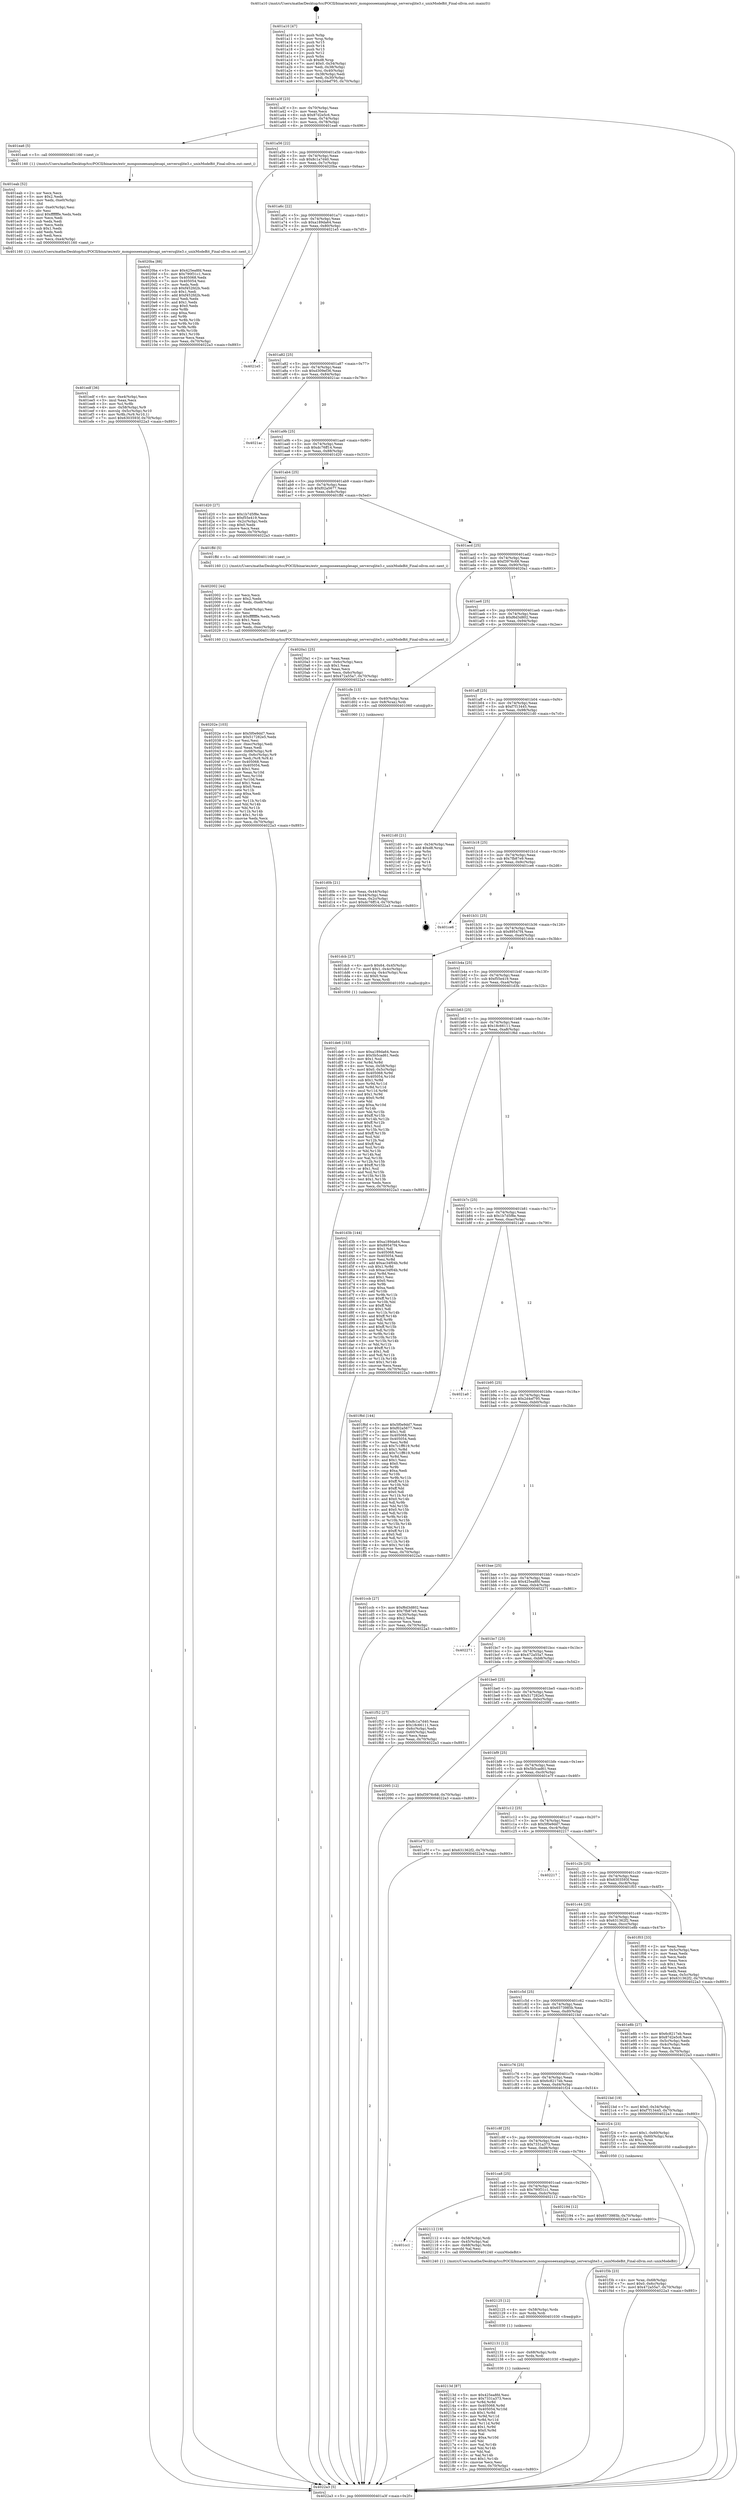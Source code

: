 digraph "0x401a10" {
  label = "0x401a10 (/mnt/c/Users/mathe/Desktop/tcc/POCII/binaries/extr_mongooseexamplesapi_serversqlite3.c_unixModeBit_Final-ollvm.out::main(0))"
  labelloc = "t"
  node[shape=record]

  Entry [label="",width=0.3,height=0.3,shape=circle,fillcolor=black,style=filled]
  "0x401a3f" [label="{
     0x401a3f [23]\l
     | [instrs]\l
     &nbsp;&nbsp;0x401a3f \<+3\>: mov -0x70(%rbp),%eax\l
     &nbsp;&nbsp;0x401a42 \<+2\>: mov %eax,%ecx\l
     &nbsp;&nbsp;0x401a44 \<+6\>: sub $0x87d2e5c6,%ecx\l
     &nbsp;&nbsp;0x401a4a \<+3\>: mov %eax,-0x74(%rbp)\l
     &nbsp;&nbsp;0x401a4d \<+3\>: mov %ecx,-0x78(%rbp)\l
     &nbsp;&nbsp;0x401a50 \<+6\>: je 0000000000401ea6 \<main+0x496\>\l
  }"]
  "0x401ea6" [label="{
     0x401ea6 [5]\l
     | [instrs]\l
     &nbsp;&nbsp;0x401ea6 \<+5\>: call 0000000000401160 \<next_i\>\l
     | [calls]\l
     &nbsp;&nbsp;0x401160 \{1\} (/mnt/c/Users/mathe/Desktop/tcc/POCII/binaries/extr_mongooseexamplesapi_serversqlite3.c_unixModeBit_Final-ollvm.out::next_i)\l
  }"]
  "0x401a56" [label="{
     0x401a56 [22]\l
     | [instrs]\l
     &nbsp;&nbsp;0x401a56 \<+5\>: jmp 0000000000401a5b \<main+0x4b\>\l
     &nbsp;&nbsp;0x401a5b \<+3\>: mov -0x74(%rbp),%eax\l
     &nbsp;&nbsp;0x401a5e \<+5\>: sub $0x8c1a7d40,%eax\l
     &nbsp;&nbsp;0x401a63 \<+3\>: mov %eax,-0x7c(%rbp)\l
     &nbsp;&nbsp;0x401a66 \<+6\>: je 00000000004020ba \<main+0x6aa\>\l
  }"]
  Exit [label="",width=0.3,height=0.3,shape=circle,fillcolor=black,style=filled,peripheries=2]
  "0x4020ba" [label="{
     0x4020ba [88]\l
     | [instrs]\l
     &nbsp;&nbsp;0x4020ba \<+5\>: mov $0x425ea8fd,%eax\l
     &nbsp;&nbsp;0x4020bf \<+5\>: mov $0x790f31c1,%ecx\l
     &nbsp;&nbsp;0x4020c4 \<+7\>: mov 0x405068,%edx\l
     &nbsp;&nbsp;0x4020cb \<+7\>: mov 0x405054,%esi\l
     &nbsp;&nbsp;0x4020d2 \<+2\>: mov %edx,%edi\l
     &nbsp;&nbsp;0x4020d4 \<+6\>: sub $0xf452fd2b,%edi\l
     &nbsp;&nbsp;0x4020da \<+3\>: sub $0x1,%edi\l
     &nbsp;&nbsp;0x4020dd \<+6\>: add $0xf452fd2b,%edi\l
     &nbsp;&nbsp;0x4020e3 \<+3\>: imul %edi,%edx\l
     &nbsp;&nbsp;0x4020e6 \<+3\>: and $0x1,%edx\l
     &nbsp;&nbsp;0x4020e9 \<+3\>: cmp $0x0,%edx\l
     &nbsp;&nbsp;0x4020ec \<+4\>: sete %r8b\l
     &nbsp;&nbsp;0x4020f0 \<+3\>: cmp $0xa,%esi\l
     &nbsp;&nbsp;0x4020f3 \<+4\>: setl %r9b\l
     &nbsp;&nbsp;0x4020f7 \<+3\>: mov %r8b,%r10b\l
     &nbsp;&nbsp;0x4020fa \<+3\>: and %r9b,%r10b\l
     &nbsp;&nbsp;0x4020fd \<+3\>: xor %r9b,%r8b\l
     &nbsp;&nbsp;0x402100 \<+3\>: or %r8b,%r10b\l
     &nbsp;&nbsp;0x402103 \<+4\>: test $0x1,%r10b\l
     &nbsp;&nbsp;0x402107 \<+3\>: cmovne %ecx,%eax\l
     &nbsp;&nbsp;0x40210a \<+3\>: mov %eax,-0x70(%rbp)\l
     &nbsp;&nbsp;0x40210d \<+5\>: jmp 00000000004022a3 \<main+0x893\>\l
  }"]
  "0x401a6c" [label="{
     0x401a6c [22]\l
     | [instrs]\l
     &nbsp;&nbsp;0x401a6c \<+5\>: jmp 0000000000401a71 \<main+0x61\>\l
     &nbsp;&nbsp;0x401a71 \<+3\>: mov -0x74(%rbp),%eax\l
     &nbsp;&nbsp;0x401a74 \<+5\>: sub $0xa189da64,%eax\l
     &nbsp;&nbsp;0x401a79 \<+3\>: mov %eax,-0x80(%rbp)\l
     &nbsp;&nbsp;0x401a7c \<+6\>: je 00000000004021e5 \<main+0x7d5\>\l
  }"]
  "0x40213d" [label="{
     0x40213d [87]\l
     | [instrs]\l
     &nbsp;&nbsp;0x40213d \<+5\>: mov $0x425ea8fd,%esi\l
     &nbsp;&nbsp;0x402142 \<+5\>: mov $0x7331a373,%ecx\l
     &nbsp;&nbsp;0x402147 \<+3\>: xor %r8d,%r8d\l
     &nbsp;&nbsp;0x40214a \<+8\>: mov 0x405068,%r9d\l
     &nbsp;&nbsp;0x402152 \<+8\>: mov 0x405054,%r10d\l
     &nbsp;&nbsp;0x40215a \<+4\>: sub $0x1,%r8d\l
     &nbsp;&nbsp;0x40215e \<+3\>: mov %r9d,%r11d\l
     &nbsp;&nbsp;0x402161 \<+3\>: add %r8d,%r11d\l
     &nbsp;&nbsp;0x402164 \<+4\>: imul %r11d,%r9d\l
     &nbsp;&nbsp;0x402168 \<+4\>: and $0x1,%r9d\l
     &nbsp;&nbsp;0x40216c \<+4\>: cmp $0x0,%r9d\l
     &nbsp;&nbsp;0x402170 \<+3\>: sete %al\l
     &nbsp;&nbsp;0x402173 \<+4\>: cmp $0xa,%r10d\l
     &nbsp;&nbsp;0x402177 \<+3\>: setl %bl\l
     &nbsp;&nbsp;0x40217a \<+3\>: mov %al,%r14b\l
     &nbsp;&nbsp;0x40217d \<+3\>: and %bl,%r14b\l
     &nbsp;&nbsp;0x402180 \<+2\>: xor %bl,%al\l
     &nbsp;&nbsp;0x402182 \<+3\>: or %al,%r14b\l
     &nbsp;&nbsp;0x402185 \<+4\>: test $0x1,%r14b\l
     &nbsp;&nbsp;0x402189 \<+3\>: cmovne %ecx,%esi\l
     &nbsp;&nbsp;0x40218c \<+3\>: mov %esi,-0x70(%rbp)\l
     &nbsp;&nbsp;0x40218f \<+5\>: jmp 00000000004022a3 \<main+0x893\>\l
  }"]
  "0x4021e5" [label="{
     0x4021e5\l
  }", style=dashed]
  "0x401a82" [label="{
     0x401a82 [25]\l
     | [instrs]\l
     &nbsp;&nbsp;0x401a82 \<+5\>: jmp 0000000000401a87 \<main+0x77\>\l
     &nbsp;&nbsp;0x401a87 \<+3\>: mov -0x74(%rbp),%eax\l
     &nbsp;&nbsp;0x401a8a \<+5\>: sub $0xd309ef36,%eax\l
     &nbsp;&nbsp;0x401a8f \<+6\>: mov %eax,-0x84(%rbp)\l
     &nbsp;&nbsp;0x401a95 \<+6\>: je 00000000004021ac \<main+0x79c\>\l
  }"]
  "0x402131" [label="{
     0x402131 [12]\l
     | [instrs]\l
     &nbsp;&nbsp;0x402131 \<+4\>: mov -0x68(%rbp),%rdx\l
     &nbsp;&nbsp;0x402135 \<+3\>: mov %rdx,%rdi\l
     &nbsp;&nbsp;0x402138 \<+5\>: call 0000000000401030 \<free@plt\>\l
     | [calls]\l
     &nbsp;&nbsp;0x401030 \{1\} (unknown)\l
  }"]
  "0x4021ac" [label="{
     0x4021ac\l
  }", style=dashed]
  "0x401a9b" [label="{
     0x401a9b [25]\l
     | [instrs]\l
     &nbsp;&nbsp;0x401a9b \<+5\>: jmp 0000000000401aa0 \<main+0x90\>\l
     &nbsp;&nbsp;0x401aa0 \<+3\>: mov -0x74(%rbp),%eax\l
     &nbsp;&nbsp;0x401aa3 \<+5\>: sub $0xdc76ff14,%eax\l
     &nbsp;&nbsp;0x401aa8 \<+6\>: mov %eax,-0x88(%rbp)\l
     &nbsp;&nbsp;0x401aae \<+6\>: je 0000000000401d20 \<main+0x310\>\l
  }"]
  "0x402125" [label="{
     0x402125 [12]\l
     | [instrs]\l
     &nbsp;&nbsp;0x402125 \<+4\>: mov -0x58(%rbp),%rdx\l
     &nbsp;&nbsp;0x402129 \<+3\>: mov %rdx,%rdi\l
     &nbsp;&nbsp;0x40212c \<+5\>: call 0000000000401030 \<free@plt\>\l
     | [calls]\l
     &nbsp;&nbsp;0x401030 \{1\} (unknown)\l
  }"]
  "0x401d20" [label="{
     0x401d20 [27]\l
     | [instrs]\l
     &nbsp;&nbsp;0x401d20 \<+5\>: mov $0x1b7d5f8e,%eax\l
     &nbsp;&nbsp;0x401d25 \<+5\>: mov $0xf55e419,%ecx\l
     &nbsp;&nbsp;0x401d2a \<+3\>: mov -0x2c(%rbp),%edx\l
     &nbsp;&nbsp;0x401d2d \<+3\>: cmp $0x0,%edx\l
     &nbsp;&nbsp;0x401d30 \<+3\>: cmove %ecx,%eax\l
     &nbsp;&nbsp;0x401d33 \<+3\>: mov %eax,-0x70(%rbp)\l
     &nbsp;&nbsp;0x401d36 \<+5\>: jmp 00000000004022a3 \<main+0x893\>\l
  }"]
  "0x401ab4" [label="{
     0x401ab4 [25]\l
     | [instrs]\l
     &nbsp;&nbsp;0x401ab4 \<+5\>: jmp 0000000000401ab9 \<main+0xa9\>\l
     &nbsp;&nbsp;0x401ab9 \<+3\>: mov -0x74(%rbp),%eax\l
     &nbsp;&nbsp;0x401abc \<+5\>: sub $0xf02a5677,%eax\l
     &nbsp;&nbsp;0x401ac1 \<+6\>: mov %eax,-0x8c(%rbp)\l
     &nbsp;&nbsp;0x401ac7 \<+6\>: je 0000000000401ffd \<main+0x5ed\>\l
  }"]
  "0x401cc1" [label="{
     0x401cc1\l
  }", style=dashed]
  "0x401ffd" [label="{
     0x401ffd [5]\l
     | [instrs]\l
     &nbsp;&nbsp;0x401ffd \<+5\>: call 0000000000401160 \<next_i\>\l
     | [calls]\l
     &nbsp;&nbsp;0x401160 \{1\} (/mnt/c/Users/mathe/Desktop/tcc/POCII/binaries/extr_mongooseexamplesapi_serversqlite3.c_unixModeBit_Final-ollvm.out::next_i)\l
  }"]
  "0x401acd" [label="{
     0x401acd [25]\l
     | [instrs]\l
     &nbsp;&nbsp;0x401acd \<+5\>: jmp 0000000000401ad2 \<main+0xc2\>\l
     &nbsp;&nbsp;0x401ad2 \<+3\>: mov -0x74(%rbp),%eax\l
     &nbsp;&nbsp;0x401ad5 \<+5\>: sub $0xf3976c68,%eax\l
     &nbsp;&nbsp;0x401ada \<+6\>: mov %eax,-0x90(%rbp)\l
     &nbsp;&nbsp;0x401ae0 \<+6\>: je 00000000004020a1 \<main+0x691\>\l
  }"]
  "0x402112" [label="{
     0x402112 [19]\l
     | [instrs]\l
     &nbsp;&nbsp;0x402112 \<+4\>: mov -0x58(%rbp),%rdi\l
     &nbsp;&nbsp;0x402116 \<+3\>: mov -0x45(%rbp),%al\l
     &nbsp;&nbsp;0x402119 \<+4\>: mov -0x68(%rbp),%rdx\l
     &nbsp;&nbsp;0x40211d \<+3\>: movzbl %al,%esi\l
     &nbsp;&nbsp;0x402120 \<+5\>: call 0000000000401240 \<unixModeBit\>\l
     | [calls]\l
     &nbsp;&nbsp;0x401240 \{1\} (/mnt/c/Users/mathe/Desktop/tcc/POCII/binaries/extr_mongooseexamplesapi_serversqlite3.c_unixModeBit_Final-ollvm.out::unixModeBit)\l
  }"]
  "0x4020a1" [label="{
     0x4020a1 [25]\l
     | [instrs]\l
     &nbsp;&nbsp;0x4020a1 \<+2\>: xor %eax,%eax\l
     &nbsp;&nbsp;0x4020a3 \<+3\>: mov -0x6c(%rbp),%ecx\l
     &nbsp;&nbsp;0x4020a6 \<+3\>: sub $0x1,%eax\l
     &nbsp;&nbsp;0x4020a9 \<+2\>: sub %eax,%ecx\l
     &nbsp;&nbsp;0x4020ab \<+3\>: mov %ecx,-0x6c(%rbp)\l
     &nbsp;&nbsp;0x4020ae \<+7\>: movl $0x472a55a7,-0x70(%rbp)\l
     &nbsp;&nbsp;0x4020b5 \<+5\>: jmp 00000000004022a3 \<main+0x893\>\l
  }"]
  "0x401ae6" [label="{
     0x401ae6 [25]\l
     | [instrs]\l
     &nbsp;&nbsp;0x401ae6 \<+5\>: jmp 0000000000401aeb \<main+0xdb\>\l
     &nbsp;&nbsp;0x401aeb \<+3\>: mov -0x74(%rbp),%eax\l
     &nbsp;&nbsp;0x401aee \<+5\>: sub $0xf6d3d802,%eax\l
     &nbsp;&nbsp;0x401af3 \<+6\>: mov %eax,-0x94(%rbp)\l
     &nbsp;&nbsp;0x401af9 \<+6\>: je 0000000000401cfe \<main+0x2ee\>\l
  }"]
  "0x401ca8" [label="{
     0x401ca8 [25]\l
     | [instrs]\l
     &nbsp;&nbsp;0x401ca8 \<+5\>: jmp 0000000000401cad \<main+0x29d\>\l
     &nbsp;&nbsp;0x401cad \<+3\>: mov -0x74(%rbp),%eax\l
     &nbsp;&nbsp;0x401cb0 \<+5\>: sub $0x790f31c1,%eax\l
     &nbsp;&nbsp;0x401cb5 \<+6\>: mov %eax,-0xdc(%rbp)\l
     &nbsp;&nbsp;0x401cbb \<+6\>: je 0000000000402112 \<main+0x702\>\l
  }"]
  "0x401cfe" [label="{
     0x401cfe [13]\l
     | [instrs]\l
     &nbsp;&nbsp;0x401cfe \<+4\>: mov -0x40(%rbp),%rax\l
     &nbsp;&nbsp;0x401d02 \<+4\>: mov 0x8(%rax),%rdi\l
     &nbsp;&nbsp;0x401d06 \<+5\>: call 0000000000401060 \<atoi@plt\>\l
     | [calls]\l
     &nbsp;&nbsp;0x401060 \{1\} (unknown)\l
  }"]
  "0x401aff" [label="{
     0x401aff [25]\l
     | [instrs]\l
     &nbsp;&nbsp;0x401aff \<+5\>: jmp 0000000000401b04 \<main+0xf4\>\l
     &nbsp;&nbsp;0x401b04 \<+3\>: mov -0x74(%rbp),%eax\l
     &nbsp;&nbsp;0x401b07 \<+5\>: sub $0xf7f13445,%eax\l
     &nbsp;&nbsp;0x401b0c \<+6\>: mov %eax,-0x98(%rbp)\l
     &nbsp;&nbsp;0x401b12 \<+6\>: je 00000000004021d0 \<main+0x7c0\>\l
  }"]
  "0x402194" [label="{
     0x402194 [12]\l
     | [instrs]\l
     &nbsp;&nbsp;0x402194 \<+7\>: movl $0x6573985b,-0x70(%rbp)\l
     &nbsp;&nbsp;0x40219b \<+5\>: jmp 00000000004022a3 \<main+0x893\>\l
  }"]
  "0x4021d0" [label="{
     0x4021d0 [21]\l
     | [instrs]\l
     &nbsp;&nbsp;0x4021d0 \<+3\>: mov -0x34(%rbp),%eax\l
     &nbsp;&nbsp;0x4021d3 \<+7\>: add $0xd8,%rsp\l
     &nbsp;&nbsp;0x4021da \<+1\>: pop %rbx\l
     &nbsp;&nbsp;0x4021db \<+2\>: pop %r12\l
     &nbsp;&nbsp;0x4021dd \<+2\>: pop %r13\l
     &nbsp;&nbsp;0x4021df \<+2\>: pop %r14\l
     &nbsp;&nbsp;0x4021e1 \<+2\>: pop %r15\l
     &nbsp;&nbsp;0x4021e3 \<+1\>: pop %rbp\l
     &nbsp;&nbsp;0x4021e4 \<+1\>: ret\l
  }"]
  "0x401b18" [label="{
     0x401b18 [25]\l
     | [instrs]\l
     &nbsp;&nbsp;0x401b18 \<+5\>: jmp 0000000000401b1d \<main+0x10d\>\l
     &nbsp;&nbsp;0x401b1d \<+3\>: mov -0x74(%rbp),%eax\l
     &nbsp;&nbsp;0x401b20 \<+5\>: sub $0x7fb87e9,%eax\l
     &nbsp;&nbsp;0x401b25 \<+6\>: mov %eax,-0x9c(%rbp)\l
     &nbsp;&nbsp;0x401b2b \<+6\>: je 0000000000401ce6 \<main+0x2d6\>\l
  }"]
  "0x40202e" [label="{
     0x40202e [103]\l
     | [instrs]\l
     &nbsp;&nbsp;0x40202e \<+5\>: mov $0x5f0e9dd7,%ecx\l
     &nbsp;&nbsp;0x402033 \<+5\>: mov $0x517282e5,%edx\l
     &nbsp;&nbsp;0x402038 \<+2\>: xor %esi,%esi\l
     &nbsp;&nbsp;0x40203a \<+6\>: mov -0xec(%rbp),%edi\l
     &nbsp;&nbsp;0x402040 \<+3\>: imul %eax,%edi\l
     &nbsp;&nbsp;0x402043 \<+4\>: mov -0x68(%rbp),%r8\l
     &nbsp;&nbsp;0x402047 \<+4\>: movslq -0x6c(%rbp),%r9\l
     &nbsp;&nbsp;0x40204b \<+4\>: mov %edi,(%r8,%r9,4)\l
     &nbsp;&nbsp;0x40204f \<+7\>: mov 0x405068,%eax\l
     &nbsp;&nbsp;0x402056 \<+7\>: mov 0x405054,%edi\l
     &nbsp;&nbsp;0x40205d \<+3\>: sub $0x1,%esi\l
     &nbsp;&nbsp;0x402060 \<+3\>: mov %eax,%r10d\l
     &nbsp;&nbsp;0x402063 \<+3\>: add %esi,%r10d\l
     &nbsp;&nbsp;0x402066 \<+4\>: imul %r10d,%eax\l
     &nbsp;&nbsp;0x40206a \<+3\>: and $0x1,%eax\l
     &nbsp;&nbsp;0x40206d \<+3\>: cmp $0x0,%eax\l
     &nbsp;&nbsp;0x402070 \<+4\>: sete %r11b\l
     &nbsp;&nbsp;0x402074 \<+3\>: cmp $0xa,%edi\l
     &nbsp;&nbsp;0x402077 \<+3\>: setl %bl\l
     &nbsp;&nbsp;0x40207a \<+3\>: mov %r11b,%r14b\l
     &nbsp;&nbsp;0x40207d \<+3\>: and %bl,%r14b\l
     &nbsp;&nbsp;0x402080 \<+3\>: xor %bl,%r11b\l
     &nbsp;&nbsp;0x402083 \<+3\>: or %r11b,%r14b\l
     &nbsp;&nbsp;0x402086 \<+4\>: test $0x1,%r14b\l
     &nbsp;&nbsp;0x40208a \<+3\>: cmovne %edx,%ecx\l
     &nbsp;&nbsp;0x40208d \<+3\>: mov %ecx,-0x70(%rbp)\l
     &nbsp;&nbsp;0x402090 \<+5\>: jmp 00000000004022a3 \<main+0x893\>\l
  }"]
  "0x401ce6" [label="{
     0x401ce6\l
  }", style=dashed]
  "0x401b31" [label="{
     0x401b31 [25]\l
     | [instrs]\l
     &nbsp;&nbsp;0x401b31 \<+5\>: jmp 0000000000401b36 \<main+0x126\>\l
     &nbsp;&nbsp;0x401b36 \<+3\>: mov -0x74(%rbp),%eax\l
     &nbsp;&nbsp;0x401b39 \<+5\>: sub $0x89547f4,%eax\l
     &nbsp;&nbsp;0x401b3e \<+6\>: mov %eax,-0xa0(%rbp)\l
     &nbsp;&nbsp;0x401b44 \<+6\>: je 0000000000401dcb \<main+0x3bb\>\l
  }"]
  "0x402002" [label="{
     0x402002 [44]\l
     | [instrs]\l
     &nbsp;&nbsp;0x402002 \<+2\>: xor %ecx,%ecx\l
     &nbsp;&nbsp;0x402004 \<+5\>: mov $0x2,%edx\l
     &nbsp;&nbsp;0x402009 \<+6\>: mov %edx,-0xe8(%rbp)\l
     &nbsp;&nbsp;0x40200f \<+1\>: cltd\l
     &nbsp;&nbsp;0x402010 \<+6\>: mov -0xe8(%rbp),%esi\l
     &nbsp;&nbsp;0x402016 \<+2\>: idiv %esi\l
     &nbsp;&nbsp;0x402018 \<+6\>: imul $0xfffffffe,%edx,%edx\l
     &nbsp;&nbsp;0x40201e \<+3\>: sub $0x1,%ecx\l
     &nbsp;&nbsp;0x402021 \<+2\>: sub %ecx,%edx\l
     &nbsp;&nbsp;0x402023 \<+6\>: mov %edx,-0xec(%rbp)\l
     &nbsp;&nbsp;0x402029 \<+5\>: call 0000000000401160 \<next_i\>\l
     | [calls]\l
     &nbsp;&nbsp;0x401160 \{1\} (/mnt/c/Users/mathe/Desktop/tcc/POCII/binaries/extr_mongooseexamplesapi_serversqlite3.c_unixModeBit_Final-ollvm.out::next_i)\l
  }"]
  "0x401dcb" [label="{
     0x401dcb [27]\l
     | [instrs]\l
     &nbsp;&nbsp;0x401dcb \<+4\>: movb $0x64,-0x45(%rbp)\l
     &nbsp;&nbsp;0x401dcf \<+7\>: movl $0x1,-0x4c(%rbp)\l
     &nbsp;&nbsp;0x401dd6 \<+4\>: movslq -0x4c(%rbp),%rax\l
     &nbsp;&nbsp;0x401dda \<+4\>: shl $0x0,%rax\l
     &nbsp;&nbsp;0x401dde \<+3\>: mov %rax,%rdi\l
     &nbsp;&nbsp;0x401de1 \<+5\>: call 0000000000401050 \<malloc@plt\>\l
     | [calls]\l
     &nbsp;&nbsp;0x401050 \{1\} (unknown)\l
  }"]
  "0x401b4a" [label="{
     0x401b4a [25]\l
     | [instrs]\l
     &nbsp;&nbsp;0x401b4a \<+5\>: jmp 0000000000401b4f \<main+0x13f\>\l
     &nbsp;&nbsp;0x401b4f \<+3\>: mov -0x74(%rbp),%eax\l
     &nbsp;&nbsp;0x401b52 \<+5\>: sub $0xf55e419,%eax\l
     &nbsp;&nbsp;0x401b57 \<+6\>: mov %eax,-0xa4(%rbp)\l
     &nbsp;&nbsp;0x401b5d \<+6\>: je 0000000000401d3b \<main+0x32b\>\l
  }"]
  "0x401f3b" [label="{
     0x401f3b [23]\l
     | [instrs]\l
     &nbsp;&nbsp;0x401f3b \<+4\>: mov %rax,-0x68(%rbp)\l
     &nbsp;&nbsp;0x401f3f \<+7\>: movl $0x0,-0x6c(%rbp)\l
     &nbsp;&nbsp;0x401f46 \<+7\>: movl $0x472a55a7,-0x70(%rbp)\l
     &nbsp;&nbsp;0x401f4d \<+5\>: jmp 00000000004022a3 \<main+0x893\>\l
  }"]
  "0x401d3b" [label="{
     0x401d3b [144]\l
     | [instrs]\l
     &nbsp;&nbsp;0x401d3b \<+5\>: mov $0xa189da64,%eax\l
     &nbsp;&nbsp;0x401d40 \<+5\>: mov $0x89547f4,%ecx\l
     &nbsp;&nbsp;0x401d45 \<+2\>: mov $0x1,%dl\l
     &nbsp;&nbsp;0x401d47 \<+7\>: mov 0x405068,%esi\l
     &nbsp;&nbsp;0x401d4e \<+7\>: mov 0x405054,%edi\l
     &nbsp;&nbsp;0x401d55 \<+3\>: mov %esi,%r8d\l
     &nbsp;&nbsp;0x401d58 \<+7\>: add $0xac34f04b,%r8d\l
     &nbsp;&nbsp;0x401d5f \<+4\>: sub $0x1,%r8d\l
     &nbsp;&nbsp;0x401d63 \<+7\>: sub $0xac34f04b,%r8d\l
     &nbsp;&nbsp;0x401d6a \<+4\>: imul %r8d,%esi\l
     &nbsp;&nbsp;0x401d6e \<+3\>: and $0x1,%esi\l
     &nbsp;&nbsp;0x401d71 \<+3\>: cmp $0x0,%esi\l
     &nbsp;&nbsp;0x401d74 \<+4\>: sete %r9b\l
     &nbsp;&nbsp;0x401d78 \<+3\>: cmp $0xa,%edi\l
     &nbsp;&nbsp;0x401d7b \<+4\>: setl %r10b\l
     &nbsp;&nbsp;0x401d7f \<+3\>: mov %r9b,%r11b\l
     &nbsp;&nbsp;0x401d82 \<+4\>: xor $0xff,%r11b\l
     &nbsp;&nbsp;0x401d86 \<+3\>: mov %r10b,%bl\l
     &nbsp;&nbsp;0x401d89 \<+3\>: xor $0xff,%bl\l
     &nbsp;&nbsp;0x401d8c \<+3\>: xor $0x1,%dl\l
     &nbsp;&nbsp;0x401d8f \<+3\>: mov %r11b,%r14b\l
     &nbsp;&nbsp;0x401d92 \<+4\>: and $0xff,%r14b\l
     &nbsp;&nbsp;0x401d96 \<+3\>: and %dl,%r9b\l
     &nbsp;&nbsp;0x401d99 \<+3\>: mov %bl,%r15b\l
     &nbsp;&nbsp;0x401d9c \<+4\>: and $0xff,%r15b\l
     &nbsp;&nbsp;0x401da0 \<+3\>: and %dl,%r10b\l
     &nbsp;&nbsp;0x401da3 \<+3\>: or %r9b,%r14b\l
     &nbsp;&nbsp;0x401da6 \<+3\>: or %r10b,%r15b\l
     &nbsp;&nbsp;0x401da9 \<+3\>: xor %r15b,%r14b\l
     &nbsp;&nbsp;0x401dac \<+3\>: or %bl,%r11b\l
     &nbsp;&nbsp;0x401daf \<+4\>: xor $0xff,%r11b\l
     &nbsp;&nbsp;0x401db3 \<+3\>: or $0x1,%dl\l
     &nbsp;&nbsp;0x401db6 \<+3\>: and %dl,%r11b\l
     &nbsp;&nbsp;0x401db9 \<+3\>: or %r11b,%r14b\l
     &nbsp;&nbsp;0x401dbc \<+4\>: test $0x1,%r14b\l
     &nbsp;&nbsp;0x401dc0 \<+3\>: cmovne %ecx,%eax\l
     &nbsp;&nbsp;0x401dc3 \<+3\>: mov %eax,-0x70(%rbp)\l
     &nbsp;&nbsp;0x401dc6 \<+5\>: jmp 00000000004022a3 \<main+0x893\>\l
  }"]
  "0x401b63" [label="{
     0x401b63 [25]\l
     | [instrs]\l
     &nbsp;&nbsp;0x401b63 \<+5\>: jmp 0000000000401b68 \<main+0x158\>\l
     &nbsp;&nbsp;0x401b68 \<+3\>: mov -0x74(%rbp),%eax\l
     &nbsp;&nbsp;0x401b6b \<+5\>: sub $0x18c66111,%eax\l
     &nbsp;&nbsp;0x401b70 \<+6\>: mov %eax,-0xa8(%rbp)\l
     &nbsp;&nbsp;0x401b76 \<+6\>: je 0000000000401f6d \<main+0x55d\>\l
  }"]
  "0x401c8f" [label="{
     0x401c8f [25]\l
     | [instrs]\l
     &nbsp;&nbsp;0x401c8f \<+5\>: jmp 0000000000401c94 \<main+0x284\>\l
     &nbsp;&nbsp;0x401c94 \<+3\>: mov -0x74(%rbp),%eax\l
     &nbsp;&nbsp;0x401c97 \<+5\>: sub $0x7331a373,%eax\l
     &nbsp;&nbsp;0x401c9c \<+6\>: mov %eax,-0xd8(%rbp)\l
     &nbsp;&nbsp;0x401ca2 \<+6\>: je 0000000000402194 \<main+0x784\>\l
  }"]
  "0x401f6d" [label="{
     0x401f6d [144]\l
     | [instrs]\l
     &nbsp;&nbsp;0x401f6d \<+5\>: mov $0x5f0e9dd7,%eax\l
     &nbsp;&nbsp;0x401f72 \<+5\>: mov $0xf02a5677,%ecx\l
     &nbsp;&nbsp;0x401f77 \<+2\>: mov $0x1,%dl\l
     &nbsp;&nbsp;0x401f79 \<+7\>: mov 0x405068,%esi\l
     &nbsp;&nbsp;0x401f80 \<+7\>: mov 0x405054,%edi\l
     &nbsp;&nbsp;0x401f87 \<+3\>: mov %esi,%r8d\l
     &nbsp;&nbsp;0x401f8a \<+7\>: sub $0x7c1ff619,%r8d\l
     &nbsp;&nbsp;0x401f91 \<+4\>: sub $0x1,%r8d\l
     &nbsp;&nbsp;0x401f95 \<+7\>: add $0x7c1ff619,%r8d\l
     &nbsp;&nbsp;0x401f9c \<+4\>: imul %r8d,%esi\l
     &nbsp;&nbsp;0x401fa0 \<+3\>: and $0x1,%esi\l
     &nbsp;&nbsp;0x401fa3 \<+3\>: cmp $0x0,%esi\l
     &nbsp;&nbsp;0x401fa6 \<+4\>: sete %r9b\l
     &nbsp;&nbsp;0x401faa \<+3\>: cmp $0xa,%edi\l
     &nbsp;&nbsp;0x401fad \<+4\>: setl %r10b\l
     &nbsp;&nbsp;0x401fb1 \<+3\>: mov %r9b,%r11b\l
     &nbsp;&nbsp;0x401fb4 \<+4\>: xor $0xff,%r11b\l
     &nbsp;&nbsp;0x401fb8 \<+3\>: mov %r10b,%bl\l
     &nbsp;&nbsp;0x401fbb \<+3\>: xor $0xff,%bl\l
     &nbsp;&nbsp;0x401fbe \<+3\>: xor $0x0,%dl\l
     &nbsp;&nbsp;0x401fc1 \<+3\>: mov %r11b,%r14b\l
     &nbsp;&nbsp;0x401fc4 \<+4\>: and $0x0,%r14b\l
     &nbsp;&nbsp;0x401fc8 \<+3\>: and %dl,%r9b\l
     &nbsp;&nbsp;0x401fcb \<+3\>: mov %bl,%r15b\l
     &nbsp;&nbsp;0x401fce \<+4\>: and $0x0,%r15b\l
     &nbsp;&nbsp;0x401fd2 \<+3\>: and %dl,%r10b\l
     &nbsp;&nbsp;0x401fd5 \<+3\>: or %r9b,%r14b\l
     &nbsp;&nbsp;0x401fd8 \<+3\>: or %r10b,%r15b\l
     &nbsp;&nbsp;0x401fdb \<+3\>: xor %r15b,%r14b\l
     &nbsp;&nbsp;0x401fde \<+3\>: or %bl,%r11b\l
     &nbsp;&nbsp;0x401fe1 \<+4\>: xor $0xff,%r11b\l
     &nbsp;&nbsp;0x401fe5 \<+3\>: or $0x0,%dl\l
     &nbsp;&nbsp;0x401fe8 \<+3\>: and %dl,%r11b\l
     &nbsp;&nbsp;0x401feb \<+3\>: or %r11b,%r14b\l
     &nbsp;&nbsp;0x401fee \<+4\>: test $0x1,%r14b\l
     &nbsp;&nbsp;0x401ff2 \<+3\>: cmovne %ecx,%eax\l
     &nbsp;&nbsp;0x401ff5 \<+3\>: mov %eax,-0x70(%rbp)\l
     &nbsp;&nbsp;0x401ff8 \<+5\>: jmp 00000000004022a3 \<main+0x893\>\l
  }"]
  "0x401b7c" [label="{
     0x401b7c [25]\l
     | [instrs]\l
     &nbsp;&nbsp;0x401b7c \<+5\>: jmp 0000000000401b81 \<main+0x171\>\l
     &nbsp;&nbsp;0x401b81 \<+3\>: mov -0x74(%rbp),%eax\l
     &nbsp;&nbsp;0x401b84 \<+5\>: sub $0x1b7d5f8e,%eax\l
     &nbsp;&nbsp;0x401b89 \<+6\>: mov %eax,-0xac(%rbp)\l
     &nbsp;&nbsp;0x401b8f \<+6\>: je 00000000004021a0 \<main+0x790\>\l
  }"]
  "0x401f24" [label="{
     0x401f24 [23]\l
     | [instrs]\l
     &nbsp;&nbsp;0x401f24 \<+7\>: movl $0x1,-0x60(%rbp)\l
     &nbsp;&nbsp;0x401f2b \<+4\>: movslq -0x60(%rbp),%rax\l
     &nbsp;&nbsp;0x401f2f \<+4\>: shl $0x2,%rax\l
     &nbsp;&nbsp;0x401f33 \<+3\>: mov %rax,%rdi\l
     &nbsp;&nbsp;0x401f36 \<+5\>: call 0000000000401050 \<malloc@plt\>\l
     | [calls]\l
     &nbsp;&nbsp;0x401050 \{1\} (unknown)\l
  }"]
  "0x4021a0" [label="{
     0x4021a0\l
  }", style=dashed]
  "0x401b95" [label="{
     0x401b95 [25]\l
     | [instrs]\l
     &nbsp;&nbsp;0x401b95 \<+5\>: jmp 0000000000401b9a \<main+0x18a\>\l
     &nbsp;&nbsp;0x401b9a \<+3\>: mov -0x74(%rbp),%eax\l
     &nbsp;&nbsp;0x401b9d \<+5\>: sub $0x2d4ef795,%eax\l
     &nbsp;&nbsp;0x401ba2 \<+6\>: mov %eax,-0xb0(%rbp)\l
     &nbsp;&nbsp;0x401ba8 \<+6\>: je 0000000000401ccb \<main+0x2bb\>\l
  }"]
  "0x401c76" [label="{
     0x401c76 [25]\l
     | [instrs]\l
     &nbsp;&nbsp;0x401c76 \<+5\>: jmp 0000000000401c7b \<main+0x26b\>\l
     &nbsp;&nbsp;0x401c7b \<+3\>: mov -0x74(%rbp),%eax\l
     &nbsp;&nbsp;0x401c7e \<+5\>: sub $0x6c8217eb,%eax\l
     &nbsp;&nbsp;0x401c83 \<+6\>: mov %eax,-0xd4(%rbp)\l
     &nbsp;&nbsp;0x401c89 \<+6\>: je 0000000000401f24 \<main+0x514\>\l
  }"]
  "0x401ccb" [label="{
     0x401ccb [27]\l
     | [instrs]\l
     &nbsp;&nbsp;0x401ccb \<+5\>: mov $0xf6d3d802,%eax\l
     &nbsp;&nbsp;0x401cd0 \<+5\>: mov $0x7fb87e9,%ecx\l
     &nbsp;&nbsp;0x401cd5 \<+3\>: mov -0x30(%rbp),%edx\l
     &nbsp;&nbsp;0x401cd8 \<+3\>: cmp $0x2,%edx\l
     &nbsp;&nbsp;0x401cdb \<+3\>: cmovne %ecx,%eax\l
     &nbsp;&nbsp;0x401cde \<+3\>: mov %eax,-0x70(%rbp)\l
     &nbsp;&nbsp;0x401ce1 \<+5\>: jmp 00000000004022a3 \<main+0x893\>\l
  }"]
  "0x401bae" [label="{
     0x401bae [25]\l
     | [instrs]\l
     &nbsp;&nbsp;0x401bae \<+5\>: jmp 0000000000401bb3 \<main+0x1a3\>\l
     &nbsp;&nbsp;0x401bb3 \<+3\>: mov -0x74(%rbp),%eax\l
     &nbsp;&nbsp;0x401bb6 \<+5\>: sub $0x425ea8fd,%eax\l
     &nbsp;&nbsp;0x401bbb \<+6\>: mov %eax,-0xb4(%rbp)\l
     &nbsp;&nbsp;0x401bc1 \<+6\>: je 0000000000402271 \<main+0x861\>\l
  }"]
  "0x4022a3" [label="{
     0x4022a3 [5]\l
     | [instrs]\l
     &nbsp;&nbsp;0x4022a3 \<+5\>: jmp 0000000000401a3f \<main+0x2f\>\l
  }"]
  "0x401a10" [label="{
     0x401a10 [47]\l
     | [instrs]\l
     &nbsp;&nbsp;0x401a10 \<+1\>: push %rbp\l
     &nbsp;&nbsp;0x401a11 \<+3\>: mov %rsp,%rbp\l
     &nbsp;&nbsp;0x401a14 \<+2\>: push %r15\l
     &nbsp;&nbsp;0x401a16 \<+2\>: push %r14\l
     &nbsp;&nbsp;0x401a18 \<+2\>: push %r13\l
     &nbsp;&nbsp;0x401a1a \<+2\>: push %r12\l
     &nbsp;&nbsp;0x401a1c \<+1\>: push %rbx\l
     &nbsp;&nbsp;0x401a1d \<+7\>: sub $0xd8,%rsp\l
     &nbsp;&nbsp;0x401a24 \<+7\>: movl $0x0,-0x34(%rbp)\l
     &nbsp;&nbsp;0x401a2b \<+3\>: mov %edi,-0x38(%rbp)\l
     &nbsp;&nbsp;0x401a2e \<+4\>: mov %rsi,-0x40(%rbp)\l
     &nbsp;&nbsp;0x401a32 \<+3\>: mov -0x38(%rbp),%edi\l
     &nbsp;&nbsp;0x401a35 \<+3\>: mov %edi,-0x30(%rbp)\l
     &nbsp;&nbsp;0x401a38 \<+7\>: movl $0x2d4ef795,-0x70(%rbp)\l
  }"]
  "0x401d0b" [label="{
     0x401d0b [21]\l
     | [instrs]\l
     &nbsp;&nbsp;0x401d0b \<+3\>: mov %eax,-0x44(%rbp)\l
     &nbsp;&nbsp;0x401d0e \<+3\>: mov -0x44(%rbp),%eax\l
     &nbsp;&nbsp;0x401d11 \<+3\>: mov %eax,-0x2c(%rbp)\l
     &nbsp;&nbsp;0x401d14 \<+7\>: movl $0xdc76ff14,-0x70(%rbp)\l
     &nbsp;&nbsp;0x401d1b \<+5\>: jmp 00000000004022a3 \<main+0x893\>\l
  }"]
  "0x401de6" [label="{
     0x401de6 [153]\l
     | [instrs]\l
     &nbsp;&nbsp;0x401de6 \<+5\>: mov $0xa189da64,%ecx\l
     &nbsp;&nbsp;0x401deb \<+5\>: mov $0x5b5cad61,%edx\l
     &nbsp;&nbsp;0x401df0 \<+3\>: mov $0x1,%sil\l
     &nbsp;&nbsp;0x401df3 \<+3\>: xor %r8d,%r8d\l
     &nbsp;&nbsp;0x401df6 \<+4\>: mov %rax,-0x58(%rbp)\l
     &nbsp;&nbsp;0x401dfa \<+7\>: movl $0x0,-0x5c(%rbp)\l
     &nbsp;&nbsp;0x401e01 \<+8\>: mov 0x405068,%r9d\l
     &nbsp;&nbsp;0x401e09 \<+8\>: mov 0x405054,%r10d\l
     &nbsp;&nbsp;0x401e11 \<+4\>: sub $0x1,%r8d\l
     &nbsp;&nbsp;0x401e15 \<+3\>: mov %r9d,%r11d\l
     &nbsp;&nbsp;0x401e18 \<+3\>: add %r8d,%r11d\l
     &nbsp;&nbsp;0x401e1b \<+4\>: imul %r11d,%r9d\l
     &nbsp;&nbsp;0x401e1f \<+4\>: and $0x1,%r9d\l
     &nbsp;&nbsp;0x401e23 \<+4\>: cmp $0x0,%r9d\l
     &nbsp;&nbsp;0x401e27 \<+3\>: sete %bl\l
     &nbsp;&nbsp;0x401e2a \<+4\>: cmp $0xa,%r10d\l
     &nbsp;&nbsp;0x401e2e \<+4\>: setl %r14b\l
     &nbsp;&nbsp;0x401e32 \<+3\>: mov %bl,%r15b\l
     &nbsp;&nbsp;0x401e35 \<+4\>: xor $0xff,%r15b\l
     &nbsp;&nbsp;0x401e39 \<+3\>: mov %r14b,%r12b\l
     &nbsp;&nbsp;0x401e3c \<+4\>: xor $0xff,%r12b\l
     &nbsp;&nbsp;0x401e40 \<+4\>: xor $0x1,%sil\l
     &nbsp;&nbsp;0x401e44 \<+3\>: mov %r15b,%r13b\l
     &nbsp;&nbsp;0x401e47 \<+4\>: and $0xff,%r13b\l
     &nbsp;&nbsp;0x401e4b \<+3\>: and %sil,%bl\l
     &nbsp;&nbsp;0x401e4e \<+3\>: mov %r12b,%al\l
     &nbsp;&nbsp;0x401e51 \<+2\>: and $0xff,%al\l
     &nbsp;&nbsp;0x401e53 \<+3\>: and %sil,%r14b\l
     &nbsp;&nbsp;0x401e56 \<+3\>: or %bl,%r13b\l
     &nbsp;&nbsp;0x401e59 \<+3\>: or %r14b,%al\l
     &nbsp;&nbsp;0x401e5c \<+3\>: xor %al,%r13b\l
     &nbsp;&nbsp;0x401e5f \<+3\>: or %r12b,%r15b\l
     &nbsp;&nbsp;0x401e62 \<+4\>: xor $0xff,%r15b\l
     &nbsp;&nbsp;0x401e66 \<+4\>: or $0x1,%sil\l
     &nbsp;&nbsp;0x401e6a \<+3\>: and %sil,%r15b\l
     &nbsp;&nbsp;0x401e6d \<+3\>: or %r15b,%r13b\l
     &nbsp;&nbsp;0x401e70 \<+4\>: test $0x1,%r13b\l
     &nbsp;&nbsp;0x401e74 \<+3\>: cmovne %edx,%ecx\l
     &nbsp;&nbsp;0x401e77 \<+3\>: mov %ecx,-0x70(%rbp)\l
     &nbsp;&nbsp;0x401e7a \<+5\>: jmp 00000000004022a3 \<main+0x893\>\l
  }"]
  "0x4021bd" [label="{
     0x4021bd [19]\l
     | [instrs]\l
     &nbsp;&nbsp;0x4021bd \<+7\>: movl $0x0,-0x34(%rbp)\l
     &nbsp;&nbsp;0x4021c4 \<+7\>: movl $0xf7f13445,-0x70(%rbp)\l
     &nbsp;&nbsp;0x4021cb \<+5\>: jmp 00000000004022a3 \<main+0x893\>\l
  }"]
  "0x402271" [label="{
     0x402271\l
  }", style=dashed]
  "0x401bc7" [label="{
     0x401bc7 [25]\l
     | [instrs]\l
     &nbsp;&nbsp;0x401bc7 \<+5\>: jmp 0000000000401bcc \<main+0x1bc\>\l
     &nbsp;&nbsp;0x401bcc \<+3\>: mov -0x74(%rbp),%eax\l
     &nbsp;&nbsp;0x401bcf \<+5\>: sub $0x472a55a7,%eax\l
     &nbsp;&nbsp;0x401bd4 \<+6\>: mov %eax,-0xb8(%rbp)\l
     &nbsp;&nbsp;0x401bda \<+6\>: je 0000000000401f52 \<main+0x542\>\l
  }"]
  "0x401edf" [label="{
     0x401edf [36]\l
     | [instrs]\l
     &nbsp;&nbsp;0x401edf \<+6\>: mov -0xe4(%rbp),%ecx\l
     &nbsp;&nbsp;0x401ee5 \<+3\>: imul %eax,%ecx\l
     &nbsp;&nbsp;0x401ee8 \<+3\>: mov %cl,%r8b\l
     &nbsp;&nbsp;0x401eeb \<+4\>: mov -0x58(%rbp),%r9\l
     &nbsp;&nbsp;0x401eef \<+4\>: movslq -0x5c(%rbp),%r10\l
     &nbsp;&nbsp;0x401ef3 \<+4\>: mov %r8b,(%r9,%r10,1)\l
     &nbsp;&nbsp;0x401ef7 \<+7\>: movl $0x6303593f,-0x70(%rbp)\l
     &nbsp;&nbsp;0x401efe \<+5\>: jmp 00000000004022a3 \<main+0x893\>\l
  }"]
  "0x401f52" [label="{
     0x401f52 [27]\l
     | [instrs]\l
     &nbsp;&nbsp;0x401f52 \<+5\>: mov $0x8c1a7d40,%eax\l
     &nbsp;&nbsp;0x401f57 \<+5\>: mov $0x18c66111,%ecx\l
     &nbsp;&nbsp;0x401f5c \<+3\>: mov -0x6c(%rbp),%edx\l
     &nbsp;&nbsp;0x401f5f \<+3\>: cmp -0x60(%rbp),%edx\l
     &nbsp;&nbsp;0x401f62 \<+3\>: cmovl %ecx,%eax\l
     &nbsp;&nbsp;0x401f65 \<+3\>: mov %eax,-0x70(%rbp)\l
     &nbsp;&nbsp;0x401f68 \<+5\>: jmp 00000000004022a3 \<main+0x893\>\l
  }"]
  "0x401be0" [label="{
     0x401be0 [25]\l
     | [instrs]\l
     &nbsp;&nbsp;0x401be0 \<+5\>: jmp 0000000000401be5 \<main+0x1d5\>\l
     &nbsp;&nbsp;0x401be5 \<+3\>: mov -0x74(%rbp),%eax\l
     &nbsp;&nbsp;0x401be8 \<+5\>: sub $0x517282e5,%eax\l
     &nbsp;&nbsp;0x401bed \<+6\>: mov %eax,-0xbc(%rbp)\l
     &nbsp;&nbsp;0x401bf3 \<+6\>: je 0000000000402095 \<main+0x685\>\l
  }"]
  "0x401eab" [label="{
     0x401eab [52]\l
     | [instrs]\l
     &nbsp;&nbsp;0x401eab \<+2\>: xor %ecx,%ecx\l
     &nbsp;&nbsp;0x401ead \<+5\>: mov $0x2,%edx\l
     &nbsp;&nbsp;0x401eb2 \<+6\>: mov %edx,-0xe0(%rbp)\l
     &nbsp;&nbsp;0x401eb8 \<+1\>: cltd\l
     &nbsp;&nbsp;0x401eb9 \<+6\>: mov -0xe0(%rbp),%esi\l
     &nbsp;&nbsp;0x401ebf \<+2\>: idiv %esi\l
     &nbsp;&nbsp;0x401ec1 \<+6\>: imul $0xfffffffe,%edx,%edx\l
     &nbsp;&nbsp;0x401ec7 \<+2\>: mov %ecx,%edi\l
     &nbsp;&nbsp;0x401ec9 \<+2\>: sub %edx,%edi\l
     &nbsp;&nbsp;0x401ecb \<+2\>: mov %ecx,%edx\l
     &nbsp;&nbsp;0x401ecd \<+3\>: sub $0x1,%edx\l
     &nbsp;&nbsp;0x401ed0 \<+2\>: add %edx,%edi\l
     &nbsp;&nbsp;0x401ed2 \<+2\>: sub %edi,%ecx\l
     &nbsp;&nbsp;0x401ed4 \<+6\>: mov %ecx,-0xe4(%rbp)\l
     &nbsp;&nbsp;0x401eda \<+5\>: call 0000000000401160 \<next_i\>\l
     | [calls]\l
     &nbsp;&nbsp;0x401160 \{1\} (/mnt/c/Users/mathe/Desktop/tcc/POCII/binaries/extr_mongooseexamplesapi_serversqlite3.c_unixModeBit_Final-ollvm.out::next_i)\l
  }"]
  "0x402095" [label="{
     0x402095 [12]\l
     | [instrs]\l
     &nbsp;&nbsp;0x402095 \<+7\>: movl $0xf3976c68,-0x70(%rbp)\l
     &nbsp;&nbsp;0x40209c \<+5\>: jmp 00000000004022a3 \<main+0x893\>\l
  }"]
  "0x401bf9" [label="{
     0x401bf9 [25]\l
     | [instrs]\l
     &nbsp;&nbsp;0x401bf9 \<+5\>: jmp 0000000000401bfe \<main+0x1ee\>\l
     &nbsp;&nbsp;0x401bfe \<+3\>: mov -0x74(%rbp),%eax\l
     &nbsp;&nbsp;0x401c01 \<+5\>: sub $0x5b5cad61,%eax\l
     &nbsp;&nbsp;0x401c06 \<+6\>: mov %eax,-0xc0(%rbp)\l
     &nbsp;&nbsp;0x401c0c \<+6\>: je 0000000000401e7f \<main+0x46f\>\l
  }"]
  "0x401c5d" [label="{
     0x401c5d [25]\l
     | [instrs]\l
     &nbsp;&nbsp;0x401c5d \<+5\>: jmp 0000000000401c62 \<main+0x252\>\l
     &nbsp;&nbsp;0x401c62 \<+3\>: mov -0x74(%rbp),%eax\l
     &nbsp;&nbsp;0x401c65 \<+5\>: sub $0x6573985b,%eax\l
     &nbsp;&nbsp;0x401c6a \<+6\>: mov %eax,-0xd0(%rbp)\l
     &nbsp;&nbsp;0x401c70 \<+6\>: je 00000000004021bd \<main+0x7ad\>\l
  }"]
  "0x401e7f" [label="{
     0x401e7f [12]\l
     | [instrs]\l
     &nbsp;&nbsp;0x401e7f \<+7\>: movl $0x631362f2,-0x70(%rbp)\l
     &nbsp;&nbsp;0x401e86 \<+5\>: jmp 00000000004022a3 \<main+0x893\>\l
  }"]
  "0x401c12" [label="{
     0x401c12 [25]\l
     | [instrs]\l
     &nbsp;&nbsp;0x401c12 \<+5\>: jmp 0000000000401c17 \<main+0x207\>\l
     &nbsp;&nbsp;0x401c17 \<+3\>: mov -0x74(%rbp),%eax\l
     &nbsp;&nbsp;0x401c1a \<+5\>: sub $0x5f0e9dd7,%eax\l
     &nbsp;&nbsp;0x401c1f \<+6\>: mov %eax,-0xc4(%rbp)\l
     &nbsp;&nbsp;0x401c25 \<+6\>: je 0000000000402217 \<main+0x807\>\l
  }"]
  "0x401e8b" [label="{
     0x401e8b [27]\l
     | [instrs]\l
     &nbsp;&nbsp;0x401e8b \<+5\>: mov $0x6c8217eb,%eax\l
     &nbsp;&nbsp;0x401e90 \<+5\>: mov $0x87d2e5c6,%ecx\l
     &nbsp;&nbsp;0x401e95 \<+3\>: mov -0x5c(%rbp),%edx\l
     &nbsp;&nbsp;0x401e98 \<+3\>: cmp -0x4c(%rbp),%edx\l
     &nbsp;&nbsp;0x401e9b \<+3\>: cmovl %ecx,%eax\l
     &nbsp;&nbsp;0x401e9e \<+3\>: mov %eax,-0x70(%rbp)\l
     &nbsp;&nbsp;0x401ea1 \<+5\>: jmp 00000000004022a3 \<main+0x893\>\l
  }"]
  "0x402217" [label="{
     0x402217\l
  }", style=dashed]
  "0x401c2b" [label="{
     0x401c2b [25]\l
     | [instrs]\l
     &nbsp;&nbsp;0x401c2b \<+5\>: jmp 0000000000401c30 \<main+0x220\>\l
     &nbsp;&nbsp;0x401c30 \<+3\>: mov -0x74(%rbp),%eax\l
     &nbsp;&nbsp;0x401c33 \<+5\>: sub $0x6303593f,%eax\l
     &nbsp;&nbsp;0x401c38 \<+6\>: mov %eax,-0xc8(%rbp)\l
     &nbsp;&nbsp;0x401c3e \<+6\>: je 0000000000401f03 \<main+0x4f3\>\l
  }"]
  "0x401c44" [label="{
     0x401c44 [25]\l
     | [instrs]\l
     &nbsp;&nbsp;0x401c44 \<+5\>: jmp 0000000000401c49 \<main+0x239\>\l
     &nbsp;&nbsp;0x401c49 \<+3\>: mov -0x74(%rbp),%eax\l
     &nbsp;&nbsp;0x401c4c \<+5\>: sub $0x631362f2,%eax\l
     &nbsp;&nbsp;0x401c51 \<+6\>: mov %eax,-0xcc(%rbp)\l
     &nbsp;&nbsp;0x401c57 \<+6\>: je 0000000000401e8b \<main+0x47b\>\l
  }"]
  "0x401f03" [label="{
     0x401f03 [33]\l
     | [instrs]\l
     &nbsp;&nbsp;0x401f03 \<+2\>: xor %eax,%eax\l
     &nbsp;&nbsp;0x401f05 \<+3\>: mov -0x5c(%rbp),%ecx\l
     &nbsp;&nbsp;0x401f08 \<+2\>: mov %eax,%edx\l
     &nbsp;&nbsp;0x401f0a \<+2\>: sub %ecx,%edx\l
     &nbsp;&nbsp;0x401f0c \<+2\>: mov %eax,%ecx\l
     &nbsp;&nbsp;0x401f0e \<+3\>: sub $0x1,%ecx\l
     &nbsp;&nbsp;0x401f11 \<+2\>: add %ecx,%edx\l
     &nbsp;&nbsp;0x401f13 \<+2\>: sub %edx,%eax\l
     &nbsp;&nbsp;0x401f15 \<+3\>: mov %eax,-0x5c(%rbp)\l
     &nbsp;&nbsp;0x401f18 \<+7\>: movl $0x631362f2,-0x70(%rbp)\l
     &nbsp;&nbsp;0x401f1f \<+5\>: jmp 00000000004022a3 \<main+0x893\>\l
  }"]
  Entry -> "0x401a10" [label=" 1"]
  "0x401a3f" -> "0x401ea6" [label=" 1"]
  "0x401a3f" -> "0x401a56" [label=" 21"]
  "0x4021d0" -> Exit [label=" 1"]
  "0x401a56" -> "0x4020ba" [label=" 1"]
  "0x401a56" -> "0x401a6c" [label=" 20"]
  "0x4021bd" -> "0x4022a3" [label=" 1"]
  "0x401a6c" -> "0x4021e5" [label=" 0"]
  "0x401a6c" -> "0x401a82" [label=" 20"]
  "0x402194" -> "0x4022a3" [label=" 1"]
  "0x401a82" -> "0x4021ac" [label=" 0"]
  "0x401a82" -> "0x401a9b" [label=" 20"]
  "0x40213d" -> "0x4022a3" [label=" 1"]
  "0x401a9b" -> "0x401d20" [label=" 1"]
  "0x401a9b" -> "0x401ab4" [label=" 19"]
  "0x402131" -> "0x40213d" [label=" 1"]
  "0x401ab4" -> "0x401ffd" [label=" 1"]
  "0x401ab4" -> "0x401acd" [label=" 18"]
  "0x402125" -> "0x402131" [label=" 1"]
  "0x401acd" -> "0x4020a1" [label=" 1"]
  "0x401acd" -> "0x401ae6" [label=" 17"]
  "0x402112" -> "0x402125" [label=" 1"]
  "0x401ae6" -> "0x401cfe" [label=" 1"]
  "0x401ae6" -> "0x401aff" [label=" 16"]
  "0x401ca8" -> "0x402112" [label=" 1"]
  "0x401aff" -> "0x4021d0" [label=" 1"]
  "0x401aff" -> "0x401b18" [label=" 15"]
  "0x401ca8" -> "0x401cc1" [label=" 0"]
  "0x401b18" -> "0x401ce6" [label=" 0"]
  "0x401b18" -> "0x401b31" [label=" 15"]
  "0x401c8f" -> "0x402194" [label=" 1"]
  "0x401b31" -> "0x401dcb" [label=" 1"]
  "0x401b31" -> "0x401b4a" [label=" 14"]
  "0x401c8f" -> "0x401ca8" [label=" 1"]
  "0x401b4a" -> "0x401d3b" [label=" 1"]
  "0x401b4a" -> "0x401b63" [label=" 13"]
  "0x4020ba" -> "0x4022a3" [label=" 1"]
  "0x401b63" -> "0x401f6d" [label=" 1"]
  "0x401b63" -> "0x401b7c" [label=" 12"]
  "0x4020a1" -> "0x4022a3" [label=" 1"]
  "0x401b7c" -> "0x4021a0" [label=" 0"]
  "0x401b7c" -> "0x401b95" [label=" 12"]
  "0x402095" -> "0x4022a3" [label=" 1"]
  "0x401b95" -> "0x401ccb" [label=" 1"]
  "0x401b95" -> "0x401bae" [label=" 11"]
  "0x401ccb" -> "0x4022a3" [label=" 1"]
  "0x401a10" -> "0x401a3f" [label=" 1"]
  "0x4022a3" -> "0x401a3f" [label=" 21"]
  "0x401cfe" -> "0x401d0b" [label=" 1"]
  "0x401d0b" -> "0x4022a3" [label=" 1"]
  "0x401d20" -> "0x4022a3" [label=" 1"]
  "0x401d3b" -> "0x4022a3" [label=" 1"]
  "0x401dcb" -> "0x401de6" [label=" 1"]
  "0x401de6" -> "0x4022a3" [label=" 1"]
  "0x402002" -> "0x40202e" [label=" 1"]
  "0x401bae" -> "0x402271" [label=" 0"]
  "0x401bae" -> "0x401bc7" [label=" 11"]
  "0x401ffd" -> "0x402002" [label=" 1"]
  "0x401bc7" -> "0x401f52" [label=" 2"]
  "0x401bc7" -> "0x401be0" [label=" 9"]
  "0x401f52" -> "0x4022a3" [label=" 2"]
  "0x401be0" -> "0x402095" [label=" 1"]
  "0x401be0" -> "0x401bf9" [label=" 8"]
  "0x401f3b" -> "0x4022a3" [label=" 1"]
  "0x401bf9" -> "0x401e7f" [label=" 1"]
  "0x401bf9" -> "0x401c12" [label=" 7"]
  "0x401e7f" -> "0x4022a3" [label=" 1"]
  "0x401f24" -> "0x401f3b" [label=" 1"]
  "0x401c12" -> "0x402217" [label=" 0"]
  "0x401c12" -> "0x401c2b" [label=" 7"]
  "0x401c76" -> "0x401c8f" [label=" 2"]
  "0x401c2b" -> "0x401f03" [label=" 1"]
  "0x401c2b" -> "0x401c44" [label=" 6"]
  "0x401c76" -> "0x401f24" [label=" 1"]
  "0x401c44" -> "0x401e8b" [label=" 2"]
  "0x401c44" -> "0x401c5d" [label=" 4"]
  "0x401e8b" -> "0x4022a3" [label=" 2"]
  "0x401ea6" -> "0x401eab" [label=" 1"]
  "0x401eab" -> "0x401edf" [label=" 1"]
  "0x401edf" -> "0x4022a3" [label=" 1"]
  "0x401f03" -> "0x4022a3" [label=" 1"]
  "0x401f6d" -> "0x4022a3" [label=" 1"]
  "0x401c5d" -> "0x4021bd" [label=" 1"]
  "0x401c5d" -> "0x401c76" [label=" 3"]
  "0x40202e" -> "0x4022a3" [label=" 1"]
}
